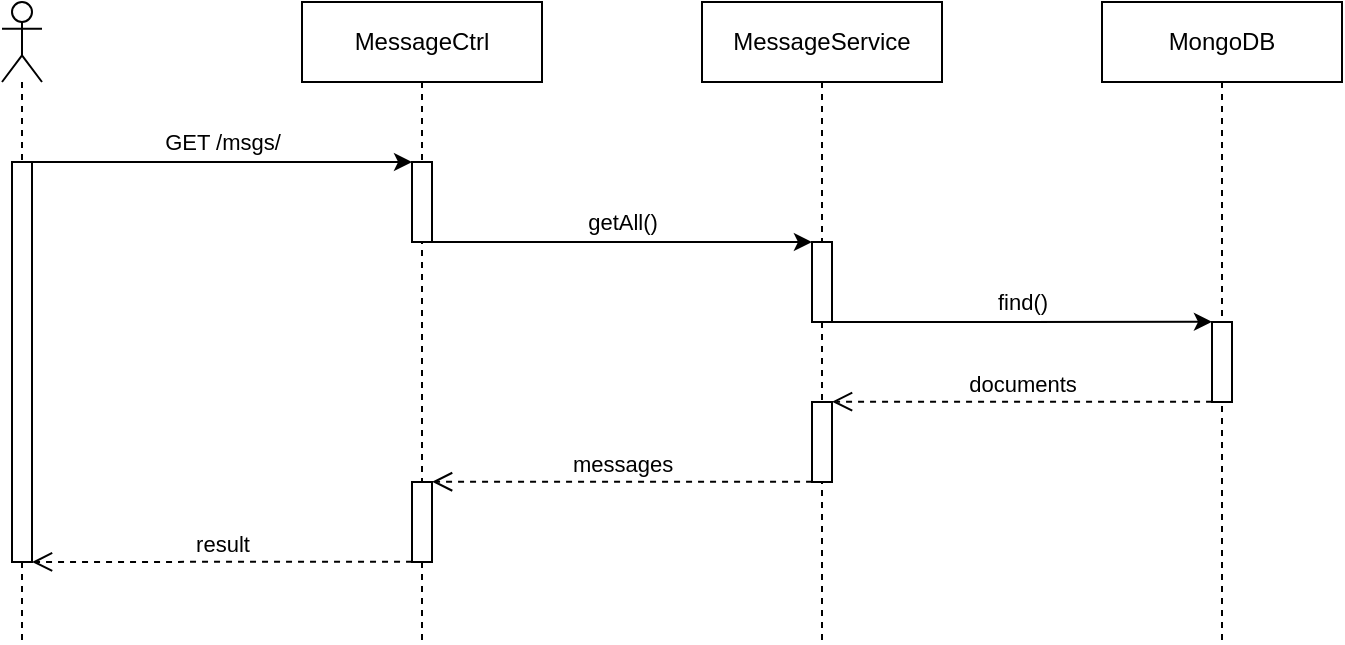 <mxfile userAgent="Mozilla/5.0 (X11; Linux x86_64) AppleWebKit/537.36 (KHTML, like Gecko) Chrome/57.0.299.133 Safari/537.36" version="6.4.6" editor="www.draw.io"><diagram name="Page-1"><mxGraphModel dx="1197" dy="443" grid="1" gridSize="10" guides="1" tooltips="1" connect="1" arrows="1" fold="1" page="0" pageScale="1" pageWidth="826" pageHeight="1169" background="#ffffff" math="0" shadow="0"><root><mxCell id="0"/><mxCell id="1" parent="0"/><mxCell id="2" value="" style="shape=umlLifeline;participant=umlActor;perimeter=lifelinePerimeter;whiteSpace=wrap;html=1;container=1;collapsible=0;recursiveResize=0;verticalAlign=top;spacingTop=36;labelBackgroundColor=none;outlineConnect=0;strokeWidth=1;fillColor=#FFFFFF;fontSize=25;" vertex="1" parent="1"><mxGeometry x="-70" y="120" width="20" height="320" as="geometry"/></mxCell><mxCell id="15" value="" style="whiteSpace=wrap;html=1;" vertex="1" parent="2"><mxGeometry x="5" y="80" width="10" height="200" as="geometry"/></mxCell><mxCell id="4" value="MessageCtrl" style="shape=umlLifeline;perimeter=lifelinePerimeter;whiteSpace=wrap;html=1;container=1;collapsible=0;recursiveResize=0;outlineConnect=0;strokeWidth=1;fillColor=#FFFFFF;fontSize=12;labelBackgroundColor=none;" vertex="1" parent="1"><mxGeometry x="80" y="120" width="120" height="320" as="geometry"/></mxCell><mxCell id="12" value="" style="whiteSpace=wrap;html=1;" vertex="1" parent="4"><mxGeometry x="55" y="80" width="10" height="40" as="geometry"/></mxCell><mxCell id="25" value="" style="whiteSpace=wrap;html=1;" vertex="1" parent="4"><mxGeometry x="55" y="240" width="10" height="40" as="geometry"/></mxCell><mxCell id="6" value="MessageService" style="shape=umlLifeline;perimeter=lifelinePerimeter;whiteSpace=wrap;html=1;container=1;collapsible=0;recursiveResize=0;outlineConnect=0;strokeWidth=1;fillColor=#FFFFFF;fontSize=12;labelBackgroundColor=none;" vertex="1" parent="1"><mxGeometry x="280" y="120" width="120" height="320" as="geometry"/></mxCell><mxCell id="18" value="" style="whiteSpace=wrap;html=1;" vertex="1" parent="6"><mxGeometry x="55" y="120" width="10" height="40" as="geometry"/></mxCell><mxCell id="24" value="" style="whiteSpace=wrap;html=1;" vertex="1" parent="6"><mxGeometry x="55" y="200" width="10" height="40" as="geometry"/></mxCell><mxCell id="7" value="MongoDB" style="shape=umlLifeline;perimeter=lifelinePerimeter;whiteSpace=wrap;html=1;container=1;collapsible=0;recursiveResize=0;outlineConnect=0;strokeWidth=1;fillColor=#FFFFFF;fontSize=12;labelBackgroundColor=none;" vertex="1" parent="1"><mxGeometry x="480" y="120" width="120" height="320" as="geometry"/></mxCell><mxCell id="20" value="" style="whiteSpace=wrap;html=1;" vertex="1" parent="7"><mxGeometry x="55" y="160" width="10" height="40" as="geometry"/></mxCell><mxCell id="17" value="GET /msgs/" style="edgeStyle=orthogonalEdgeStyle;rounded=0;html=1;jettySize=auto;orthogonalLoop=1;entryX=0.001;entryY=0.001;entryPerimeter=0;exitX=1.002;exitY=0;exitPerimeter=0;" edge="1" parent="1" source="15" target="12"><mxGeometry y="10" relative="1" as="geometry"><mxPoint x="-50" y="200" as="sourcePoint"/><mxPoint x="20" y="230" as="targetPoint"/><Array as="points"><mxPoint x="60" y="200"/></Array><mxPoint as="offset"/></mxGeometry></mxCell><mxCell id="19" value="getAll()" style="edgeStyle=orthogonalEdgeStyle;rounded=0;html=1;entryX=-0.004;entryY=0.001;jettySize=auto;orthogonalLoop=1;entryPerimeter=0;exitX=0.999;exitY=0.999;exitPerimeter=0;" edge="1" parent="1" source="12" target="18"><mxGeometry y="10" relative="1" as="geometry"><Array as="points"><mxPoint x="260" y="240"/></Array><mxPoint as="offset"/></mxGeometry></mxCell><mxCell id="21" value="find()" style="edgeStyle=orthogonalEdgeStyle;rounded=0;html=1;entryX=-0.003;entryY=-0.002;jettySize=auto;orthogonalLoop=1;entryPerimeter=0;" edge="1" parent="1" source="18" target="20"><mxGeometry y="10" relative="1" as="geometry"><Array as="points"><mxPoint x="440" y="280"/><mxPoint x="440" y="280"/></Array><mxPoint as="offset"/></mxGeometry></mxCell><mxCell id="23" value="documents" style="html=1;verticalAlign=bottom;endArrow=open;dashed=1;endSize=8;exitX=0.003;exitY=0.998;exitPerimeter=0;entryX=1.002;entryY=-0.004;entryPerimeter=0;" edge="1" parent="1" source="20" target="24"><mxGeometry relative="1" as="geometry"><mxPoint x="480" y="319" as="sourcePoint"/><mxPoint x="400" y="319" as="targetPoint"/></mxGeometry></mxCell><mxCell id="26" value="messages" style="html=1;verticalAlign=bottom;endArrow=open;dashed=1;endSize=8;exitX=0.003;exitY=0.996;exitPerimeter=0;entryX=1.004;entryY=-0.003;entryPerimeter=0;" edge="1" parent="1" source="24" target="25"><mxGeometry relative="1" as="geometry"><mxPoint x="335" y="359.857" as="sourcePoint"/><mxPoint x="145.286" y="359.857" as="targetPoint"/></mxGeometry></mxCell><mxCell id="28" value="result" style="html=1;verticalAlign=bottom;endArrow=open;dashed=1;endSize=8;exitX=0.002;exitY=0.996;exitPerimeter=0;entryX=1.001;entryY=1;entryPerimeter=0;" edge="1" parent="1" source="25" target="15"><mxGeometry relative="1" as="geometry"><mxPoint x="135" y="399.857" as="sourcePoint"/><mxPoint x="-54.714" y="399.857" as="targetPoint"/></mxGeometry></mxCell></root></mxGraphModel></diagram></mxfile>
